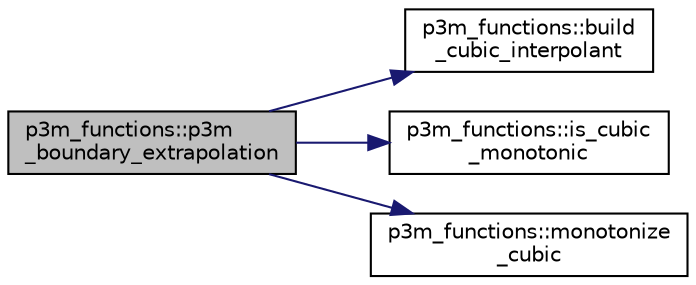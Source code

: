 digraph "p3m_functions::p3m_boundary_extrapolation"
{
 // INTERACTIVE_SVG=YES
 // LATEX_PDF_SIZE
  edge [fontname="Helvetica",fontsize="10",labelfontname="Helvetica",labelfontsize="10"];
  node [fontname="Helvetica",fontsize="10",shape=record];
  rankdir="LR";
  Node1 [label="p3m_functions::p3m\l_boundary_extrapolation",height=0.2,width=0.4,color="black", fillcolor="grey75", style="filled", fontcolor="black",tooltip="Calculate the edge values and slopes at boundary cells as part of building a piecewise cubic sub-grid..."];
  Node1 -> Node2 [color="midnightblue",fontsize="10",style="solid",fontname="Helvetica"];
  Node2 [label="p3m_functions::build\l_cubic_interpolant",height=0.2,width=0.4,color="black", fillcolor="white", style="filled",URL="$namespacep3m__functions.html#af4668b1791bbeae193f0f301cf101f6b",tooltip="Build cubic interpolant in cell k."];
  Node1 -> Node3 [color="midnightblue",fontsize="10",style="solid",fontname="Helvetica"];
  Node3 [label="p3m_functions::is_cubic\l_monotonic",height=0.2,width=0.4,color="black", fillcolor="white", style="filled",URL="$namespacep3m__functions.html#a2eaa8b32f092bbbb0e2cfcd78b0e700f",tooltip="Check whether the cubic reconstruction in cell k is monotonic."];
  Node1 -> Node4 [color="midnightblue",fontsize="10",style="solid",fontname="Helvetica"];
  Node4 [label="p3m_functions::monotonize\l_cubic",height=0.2,width=0.4,color="black", fillcolor="white", style="filled",URL="$namespacep3m__functions.html#adb96651fe725f11e90dec2b8509989b0",tooltip="Monotonize a cubic curve by modifying the edge slopes."];
}

